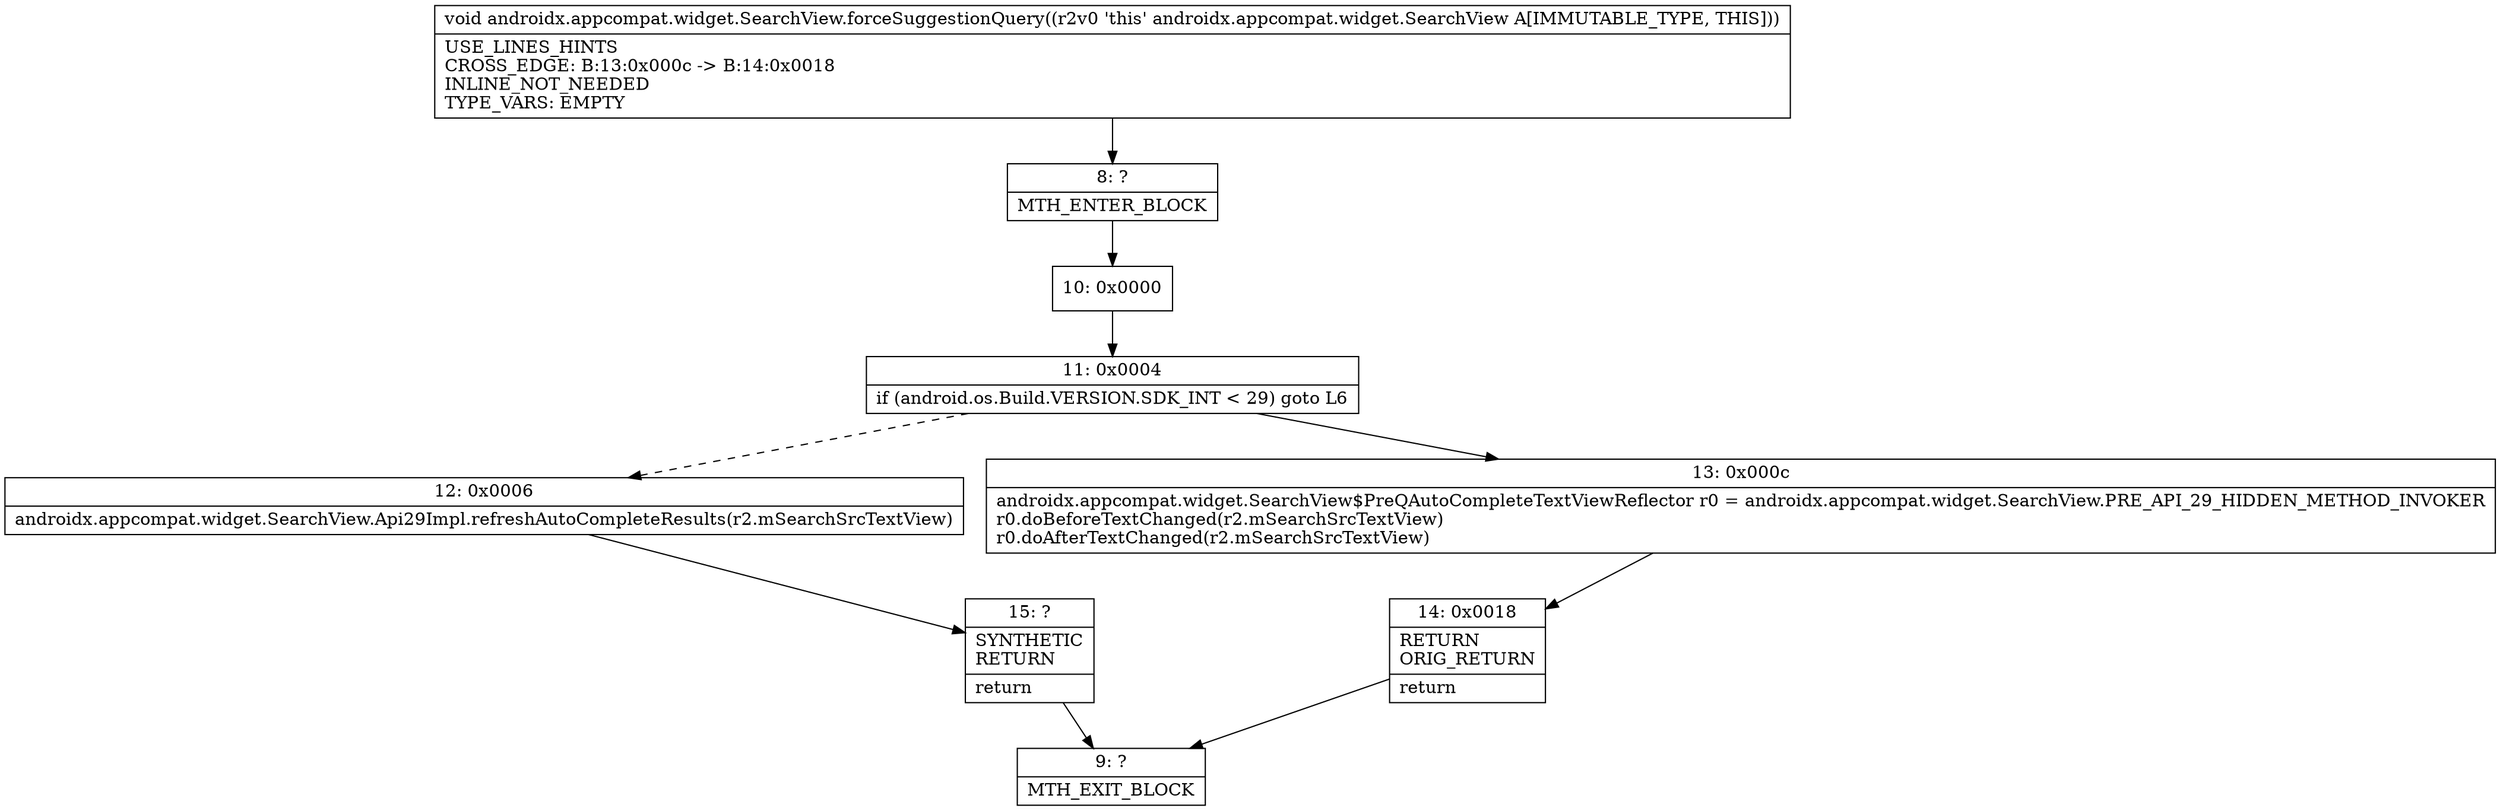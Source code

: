 digraph "CFG forandroidx.appcompat.widget.SearchView.forceSuggestionQuery()V" {
Node_8 [shape=record,label="{8\:\ ?|MTH_ENTER_BLOCK\l}"];
Node_10 [shape=record,label="{10\:\ 0x0000}"];
Node_11 [shape=record,label="{11\:\ 0x0004|if (android.os.Build.VERSION.SDK_INT \< 29) goto L6\l}"];
Node_12 [shape=record,label="{12\:\ 0x0006|androidx.appcompat.widget.SearchView.Api29Impl.refreshAutoCompleteResults(r2.mSearchSrcTextView)\l}"];
Node_15 [shape=record,label="{15\:\ ?|SYNTHETIC\lRETURN\l|return\l}"];
Node_9 [shape=record,label="{9\:\ ?|MTH_EXIT_BLOCK\l}"];
Node_13 [shape=record,label="{13\:\ 0x000c|androidx.appcompat.widget.SearchView$PreQAutoCompleteTextViewReflector r0 = androidx.appcompat.widget.SearchView.PRE_API_29_HIDDEN_METHOD_INVOKER\lr0.doBeforeTextChanged(r2.mSearchSrcTextView)\lr0.doAfterTextChanged(r2.mSearchSrcTextView)\l}"];
Node_14 [shape=record,label="{14\:\ 0x0018|RETURN\lORIG_RETURN\l|return\l}"];
MethodNode[shape=record,label="{void androidx.appcompat.widget.SearchView.forceSuggestionQuery((r2v0 'this' androidx.appcompat.widget.SearchView A[IMMUTABLE_TYPE, THIS]))  | USE_LINES_HINTS\lCROSS_EDGE: B:13:0x000c \-\> B:14:0x0018\lINLINE_NOT_NEEDED\lTYPE_VARS: EMPTY\l}"];
MethodNode -> Node_8;Node_8 -> Node_10;
Node_10 -> Node_11;
Node_11 -> Node_12[style=dashed];
Node_11 -> Node_13;
Node_12 -> Node_15;
Node_15 -> Node_9;
Node_13 -> Node_14;
Node_14 -> Node_9;
}

